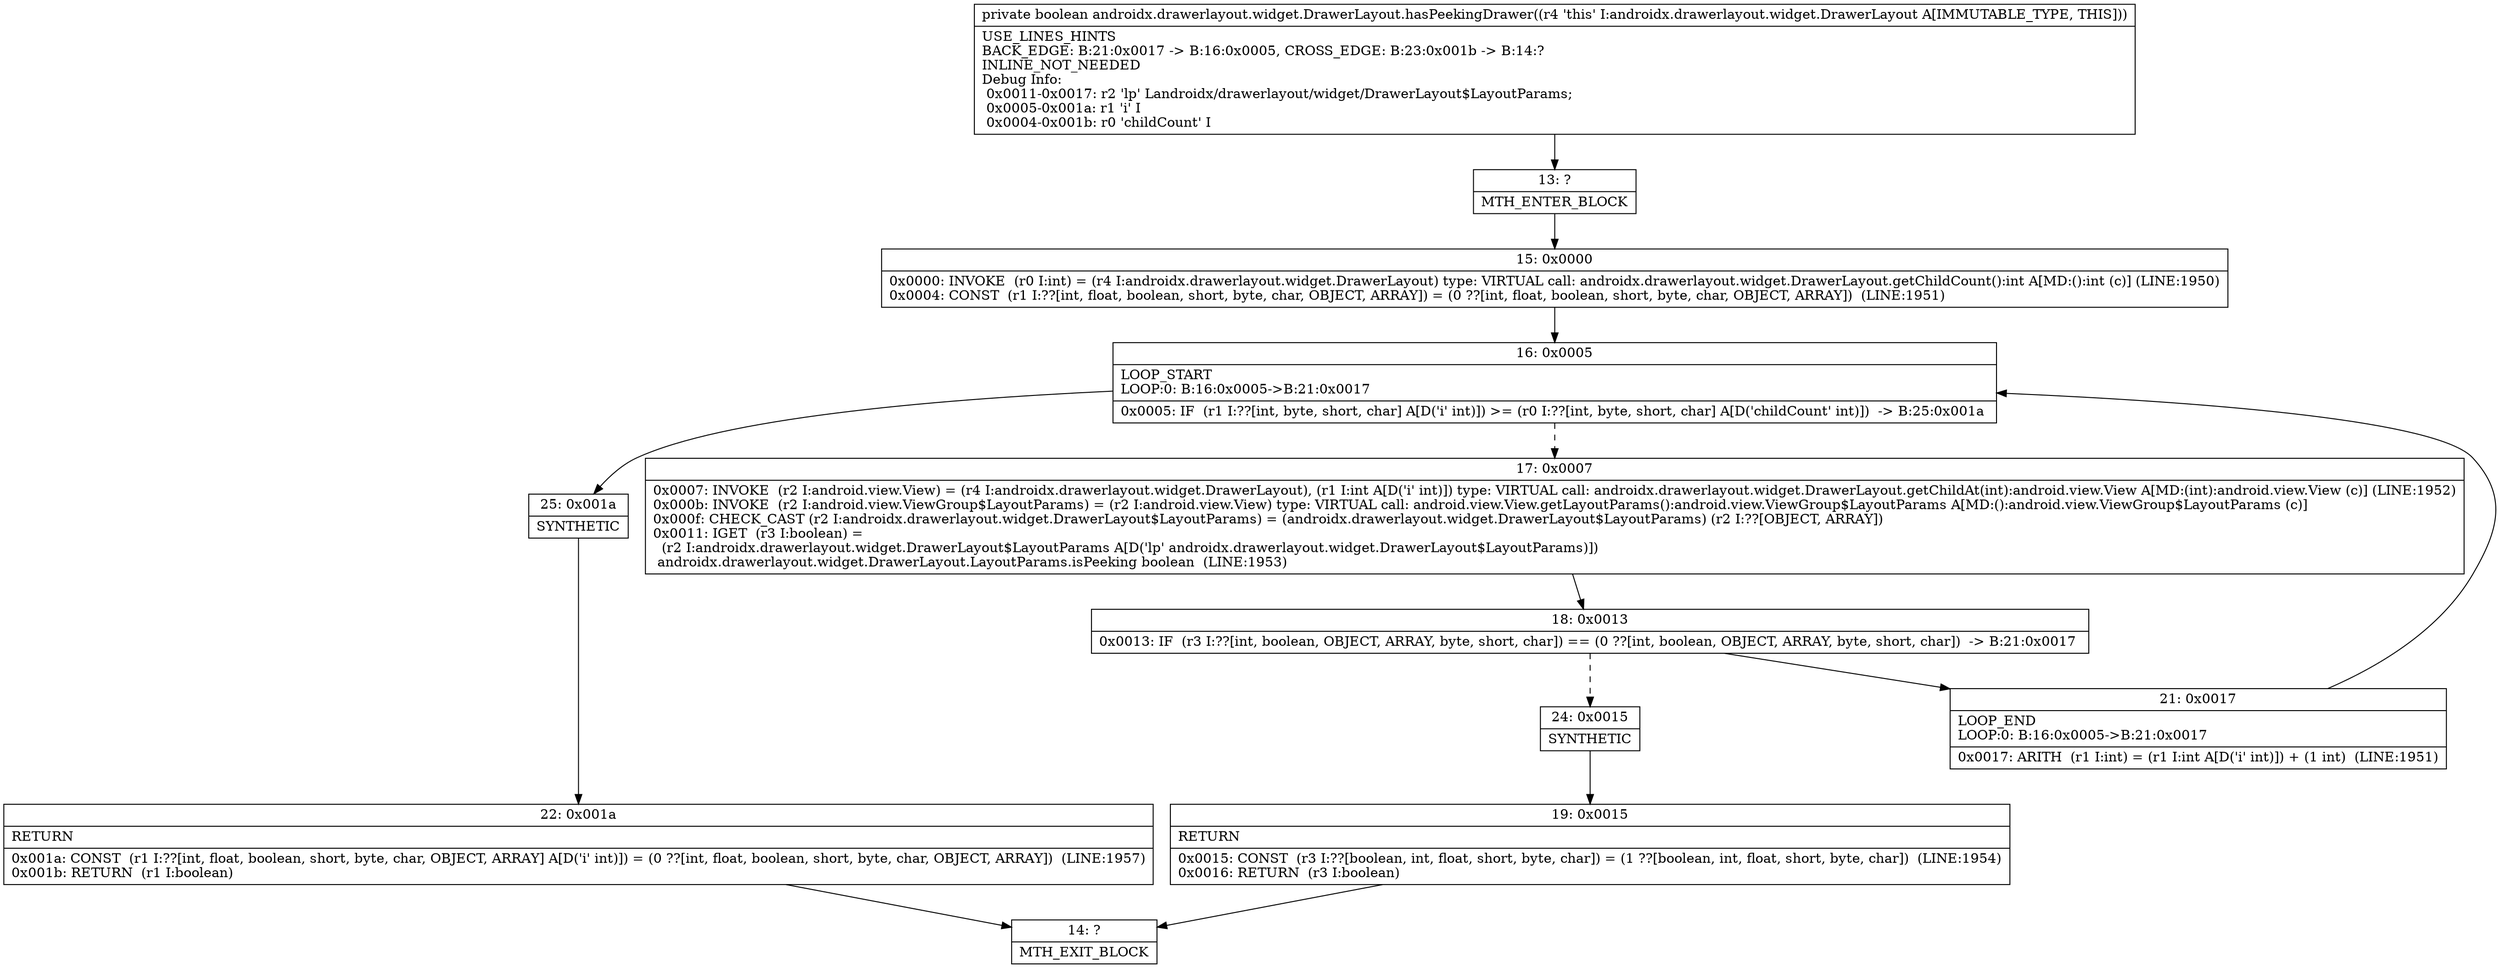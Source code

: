 digraph "CFG forandroidx.drawerlayout.widget.DrawerLayout.hasPeekingDrawer()Z" {
Node_13 [shape=record,label="{13\:\ ?|MTH_ENTER_BLOCK\l}"];
Node_15 [shape=record,label="{15\:\ 0x0000|0x0000: INVOKE  (r0 I:int) = (r4 I:androidx.drawerlayout.widget.DrawerLayout) type: VIRTUAL call: androidx.drawerlayout.widget.DrawerLayout.getChildCount():int A[MD:():int (c)] (LINE:1950)\l0x0004: CONST  (r1 I:??[int, float, boolean, short, byte, char, OBJECT, ARRAY]) = (0 ??[int, float, boolean, short, byte, char, OBJECT, ARRAY])  (LINE:1951)\l}"];
Node_16 [shape=record,label="{16\:\ 0x0005|LOOP_START\lLOOP:0: B:16:0x0005\-\>B:21:0x0017\l|0x0005: IF  (r1 I:??[int, byte, short, char] A[D('i' int)]) \>= (r0 I:??[int, byte, short, char] A[D('childCount' int)])  \-\> B:25:0x001a \l}"];
Node_17 [shape=record,label="{17\:\ 0x0007|0x0007: INVOKE  (r2 I:android.view.View) = (r4 I:androidx.drawerlayout.widget.DrawerLayout), (r1 I:int A[D('i' int)]) type: VIRTUAL call: androidx.drawerlayout.widget.DrawerLayout.getChildAt(int):android.view.View A[MD:(int):android.view.View (c)] (LINE:1952)\l0x000b: INVOKE  (r2 I:android.view.ViewGroup$LayoutParams) = (r2 I:android.view.View) type: VIRTUAL call: android.view.View.getLayoutParams():android.view.ViewGroup$LayoutParams A[MD:():android.view.ViewGroup$LayoutParams (c)]\l0x000f: CHECK_CAST (r2 I:androidx.drawerlayout.widget.DrawerLayout$LayoutParams) = (androidx.drawerlayout.widget.DrawerLayout$LayoutParams) (r2 I:??[OBJECT, ARRAY]) \l0x0011: IGET  (r3 I:boolean) = \l  (r2 I:androidx.drawerlayout.widget.DrawerLayout$LayoutParams A[D('lp' androidx.drawerlayout.widget.DrawerLayout$LayoutParams)])\l androidx.drawerlayout.widget.DrawerLayout.LayoutParams.isPeeking boolean  (LINE:1953)\l}"];
Node_18 [shape=record,label="{18\:\ 0x0013|0x0013: IF  (r3 I:??[int, boolean, OBJECT, ARRAY, byte, short, char]) == (0 ??[int, boolean, OBJECT, ARRAY, byte, short, char])  \-\> B:21:0x0017 \l}"];
Node_21 [shape=record,label="{21\:\ 0x0017|LOOP_END\lLOOP:0: B:16:0x0005\-\>B:21:0x0017\l|0x0017: ARITH  (r1 I:int) = (r1 I:int A[D('i' int)]) + (1 int)  (LINE:1951)\l}"];
Node_24 [shape=record,label="{24\:\ 0x0015|SYNTHETIC\l}"];
Node_19 [shape=record,label="{19\:\ 0x0015|RETURN\l|0x0015: CONST  (r3 I:??[boolean, int, float, short, byte, char]) = (1 ??[boolean, int, float, short, byte, char])  (LINE:1954)\l0x0016: RETURN  (r3 I:boolean) \l}"];
Node_14 [shape=record,label="{14\:\ ?|MTH_EXIT_BLOCK\l}"];
Node_25 [shape=record,label="{25\:\ 0x001a|SYNTHETIC\l}"];
Node_22 [shape=record,label="{22\:\ 0x001a|RETURN\l|0x001a: CONST  (r1 I:??[int, float, boolean, short, byte, char, OBJECT, ARRAY] A[D('i' int)]) = (0 ??[int, float, boolean, short, byte, char, OBJECT, ARRAY])  (LINE:1957)\l0x001b: RETURN  (r1 I:boolean) \l}"];
MethodNode[shape=record,label="{private boolean androidx.drawerlayout.widget.DrawerLayout.hasPeekingDrawer((r4 'this' I:androidx.drawerlayout.widget.DrawerLayout A[IMMUTABLE_TYPE, THIS]))  | USE_LINES_HINTS\lBACK_EDGE: B:21:0x0017 \-\> B:16:0x0005, CROSS_EDGE: B:23:0x001b \-\> B:14:?\lINLINE_NOT_NEEDED\lDebug Info:\l  0x0011\-0x0017: r2 'lp' Landroidx\/drawerlayout\/widget\/DrawerLayout$LayoutParams;\l  0x0005\-0x001a: r1 'i' I\l  0x0004\-0x001b: r0 'childCount' I\l}"];
MethodNode -> Node_13;Node_13 -> Node_15;
Node_15 -> Node_16;
Node_16 -> Node_17[style=dashed];
Node_16 -> Node_25;
Node_17 -> Node_18;
Node_18 -> Node_21;
Node_18 -> Node_24[style=dashed];
Node_21 -> Node_16;
Node_24 -> Node_19;
Node_19 -> Node_14;
Node_25 -> Node_22;
Node_22 -> Node_14;
}

